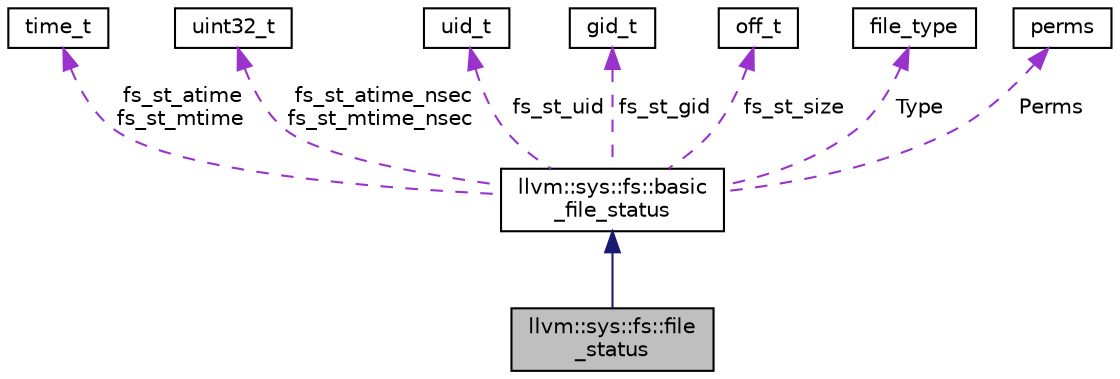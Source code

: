 digraph "llvm::sys::fs::file_status"
{
 // LATEX_PDF_SIZE
  bgcolor="transparent";
  edge [fontname="Helvetica",fontsize="10",labelfontname="Helvetica",labelfontsize="10"];
  node [fontname="Helvetica",fontsize="10",shape="box"];
  Node1 [label="llvm::sys::fs::file\l_status",height=0.2,width=0.4,color="black", fillcolor="grey75", style="filled", fontcolor="black",tooltip="Represents the result of a call to sys::fs::status()."];
  Node2 -> Node1 [dir="back",color="midnightblue",fontsize="10",style="solid",fontname="Helvetica"];
  Node2 [label="llvm::sys::fs::basic\l_file_status",height=0.2,width=0.4,color="black",URL="$classllvm_1_1sys_1_1fs_1_1basic__file__status.html",tooltip="Represents the result of a call to directory_iterator::status()."];
  Node3 -> Node2 [dir="back",color="darkorchid3",fontsize="10",style="dashed",label=" fs_st_atime\nfs_st_mtime" ,fontname="Helvetica"];
  Node3 [label="time_t",height=0.2,width=0.4,color="black",tooltip=" "];
  Node4 -> Node2 [dir="back",color="darkorchid3",fontsize="10",style="dashed",label=" fs_st_atime_nsec\nfs_st_mtime_nsec" ,fontname="Helvetica"];
  Node4 [label="uint32_t",height=0.2,width=0.4,color="black",URL="$classuint32__t.html",tooltip=" "];
  Node5 -> Node2 [dir="back",color="darkorchid3",fontsize="10",style="dashed",label=" fs_st_uid" ,fontname="Helvetica"];
  Node5 [label="uid_t",height=0.2,width=0.4,color="black",tooltip=" "];
  Node6 -> Node2 [dir="back",color="darkorchid3",fontsize="10",style="dashed",label=" fs_st_gid" ,fontname="Helvetica"];
  Node6 [label="gid_t",height=0.2,width=0.4,color="black",tooltip=" "];
  Node7 -> Node2 [dir="back",color="darkorchid3",fontsize="10",style="dashed",label=" fs_st_size" ,fontname="Helvetica"];
  Node7 [label="off_t",height=0.2,width=0.4,color="black",tooltip=" "];
  Node8 -> Node2 [dir="back",color="darkorchid3",fontsize="10",style="dashed",label=" Type" ,fontname="Helvetica"];
  Node8 [label="file_type",height=0.2,width=0.4,color="black",tooltip=" "];
  Node9 -> Node2 [dir="back",color="darkorchid3",fontsize="10",style="dashed",label=" Perms" ,fontname="Helvetica"];
  Node9 [label="perms",height=0.2,width=0.4,color="black",tooltip=" "];
}
